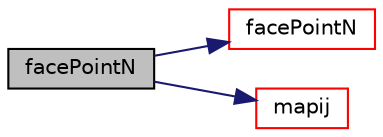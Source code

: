 digraph "facePointN"
{
  bgcolor="transparent";
  edge [fontname="Helvetica",fontsize="10",labelfontname="Helvetica",labelfontsize="10"];
  node [fontname="Helvetica",fontsize="10",shape=record];
  rankdir="LR";
  Node1 [label="facePointN",height=0.2,width=0.4,color="black", fillcolor="grey75", style="filled", fontcolor="black"];
  Node1 -> Node2 [color="midnightblue",fontsize="10",style="solid",fontname="Helvetica"];
  Node2 [label="facePointN",height=0.2,width=0.4,color="red",URL="$a10725.html#a3b7d595d114afa599e733ebdff10a117"];
  Node1 -> Node3 [color="midnightblue",fontsize="10",style="solid",fontname="Helvetica"];
  Node3 [label="mapij",height=0.2,width=0.4,color="red",URL="$a10725.html#a16a0cd34814e145253a9f5c58953752f"];
}
